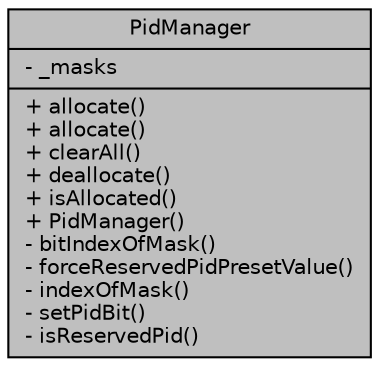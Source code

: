 digraph "PidManager"
{
  edge [fontname="Helvetica",fontsize="10",labelfontname="Helvetica",labelfontsize="10"];
  node [fontname="Helvetica",fontsize="10",shape=record];
  Node721 [label="{PidManager\n|- _masks\l|+ allocate()\l+ allocate()\l+ clearAll()\l+ deallocate()\l+ isAllocated()\l+ PidManager()\l- bitIndexOfMask()\l- forceReservedPidPresetValue()\l- indexOfMask()\l- setPidBit()\l- isReservedPid()\l}",height=0.2,width=0.4,color="black", fillcolor="grey75", style="filled", fontcolor="black"];
}
